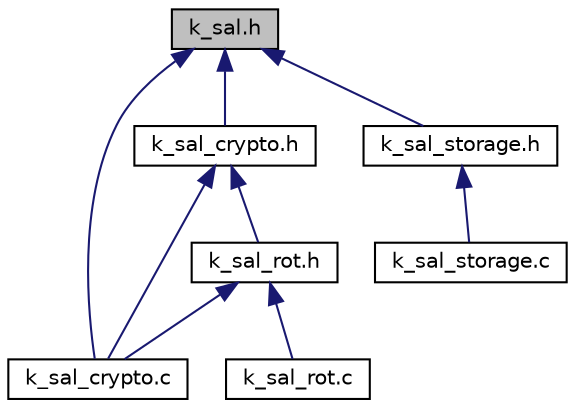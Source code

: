 digraph "k_sal.h"
{
 // LATEX_PDF_SIZE
  edge [fontname="Helvetica",fontsize="10",labelfontname="Helvetica",labelfontsize="10"];
  node [fontname="Helvetica",fontsize="10",shape=record];
  Node1 [label="k_sal.h",height=0.2,width=0.4,color="black", fillcolor="grey75", style="filled", fontcolor="black",tooltip="Common sal constants."];
  Node1 -> Node2 [dir="back",color="midnightblue",fontsize="10",style="solid",fontname="Helvetica"];
  Node2 [label="k_sal_crypto.h",height=0.2,width=0.4,color="black", fillcolor="white", style="filled",URL="$k__sal__crypto_8h.html",tooltip="Interface for crypto operation."];
  Node2 -> Node3 [dir="back",color="midnightblue",fontsize="10",style="solid",fontname="Helvetica"];
  Node3 [label="k_sal_rot.h",height=0.2,width=0.4,color="black", fillcolor="white", style="filled",URL="$k__sal__rot_8h.html",tooltip="Interface for RoT operation."];
  Node3 -> Node4 [dir="back",color="midnightblue",fontsize="10",style="solid",fontname="Helvetica"];
  Node4 [label="k_sal_crypto.c",height=0.2,width=0.4,color="black", fillcolor="white", style="filled",URL="$k__sal__crypto_8c.html",tooltip="SAL crypto for Generic PSA."];
  Node3 -> Node5 [dir="back",color="midnightblue",fontsize="10",style="solid",fontname="Helvetica"];
  Node5 [label="k_sal_rot.c",height=0.2,width=0.4,color="black", fillcolor="white", style="filled",URL="$k__sal__rot_8c.html",tooltip="SAL rot for Generic PSA."];
  Node2 -> Node4 [dir="back",color="midnightblue",fontsize="10",style="solid",fontname="Helvetica"];
  Node1 -> Node6 [dir="back",color="midnightblue",fontsize="10",style="solid",fontname="Helvetica"];
  Node6 [label="k_sal_storage.h",height=0.2,width=0.4,color="black", fillcolor="white", style="filled",URL="$k__sal__storage_8h.html",tooltip="Interface for storage operation."];
  Node6 -> Node7 [dir="back",color="midnightblue",fontsize="10",style="solid",fontname="Helvetica"];
  Node7 [label="k_sal_storage.c",height=0.2,width=0.4,color="black", fillcolor="white", style="filled",URL="$k__sal__storage_8c.html",tooltip="SAL storage for Generic PSA."];
  Node1 -> Node4 [dir="back",color="midnightblue",fontsize="10",style="solid",fontname="Helvetica"];
}
